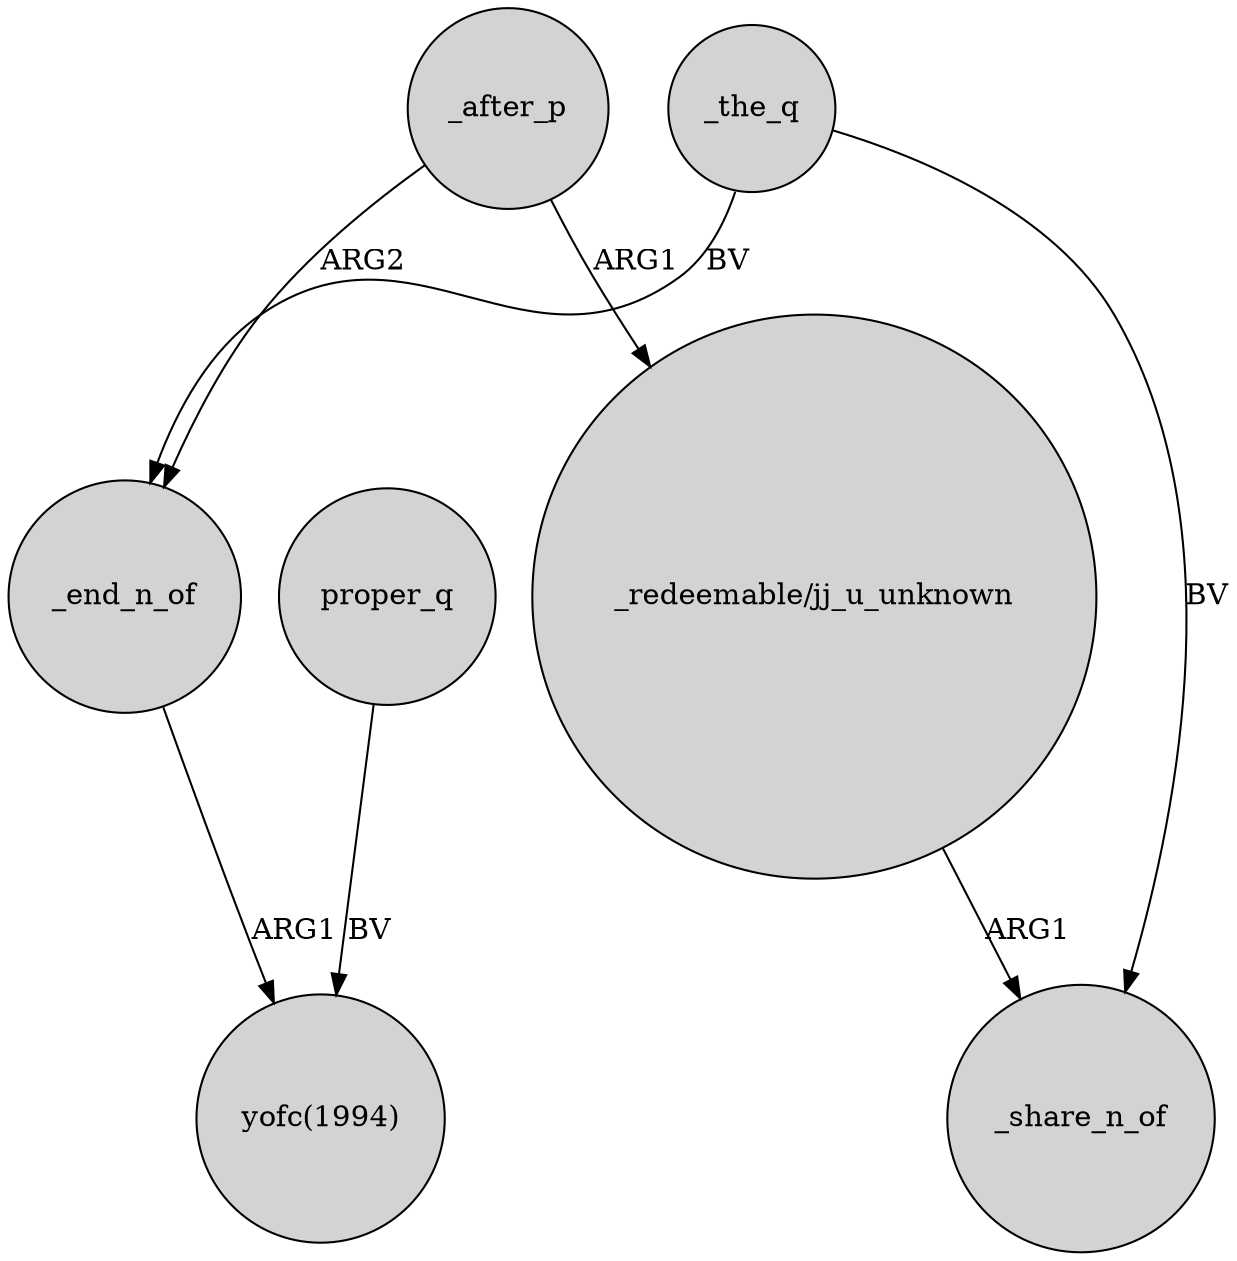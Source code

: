 digraph {
	node [shape=circle style=filled]
	_after_p -> _end_n_of [label=ARG2]
	_the_q -> _share_n_of [label=BV]
	_after_p -> "_redeemable/jj_u_unknown" [label=ARG1]
	"_redeemable/jj_u_unknown" -> _share_n_of [label=ARG1]
	proper_q -> "yofc(1994)" [label=BV]
	_the_q -> _end_n_of [label=BV]
	_end_n_of -> "yofc(1994)" [label=ARG1]
}
